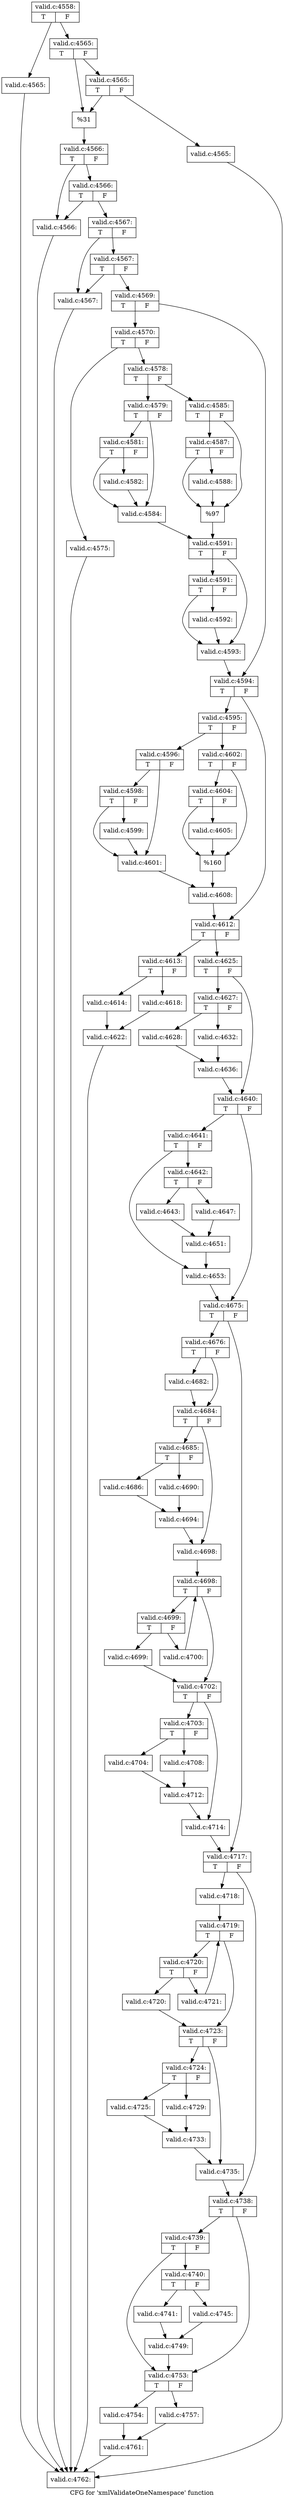 digraph "CFG for 'xmlValidateOneNamespace' function" {
	label="CFG for 'xmlValidateOneNamespace' function";

	Node0x55fa50e4dad0 [shape=record,label="{valid.c:4558:|{<s0>T|<s1>F}}"];
	Node0x55fa50e4dad0 -> Node0x55fa50e58630;
	Node0x55fa50e4dad0 -> Node0x55fa50e586d0;
	Node0x55fa50e58630 [shape=record,label="{valid.c:4565:}"];
	Node0x55fa50e58630 -> Node0x55fa50e653f0;
	Node0x55fa50e586d0 [shape=record,label="{valid.c:4565:|{<s0>T|<s1>F}}"];
	Node0x55fa50e586d0 -> Node0x55fa50e58a80;
	Node0x55fa50e586d0 -> Node0x55fa50e58a30;
	Node0x55fa50e58a80 [shape=record,label="{valid.c:4565:|{<s0>T|<s1>F}}"];
	Node0x55fa50e58a80 -> Node0x55fa50e589e0;
	Node0x55fa50e58a80 -> Node0x55fa50e58a30;
	Node0x55fa50e589e0 [shape=record,label="{valid.c:4565:}"];
	Node0x55fa50e589e0 -> Node0x55fa50e653f0;
	Node0x55fa50e58a30 [shape=record,label="{%31}"];
	Node0x55fa50e58a30 -> Node0x55fa50e58680;
	Node0x55fa50e58680 [shape=record,label="{valid.c:4566:|{<s0>T|<s1>F}}"];
	Node0x55fa50e58680 -> Node0x55fa50e59080;
	Node0x55fa50e58680 -> Node0x55fa50e59120;
	Node0x55fa50e59120 [shape=record,label="{valid.c:4566:|{<s0>T|<s1>F}}"];
	Node0x55fa50e59120 -> Node0x55fa50e59080;
	Node0x55fa50e59120 -> Node0x55fa50e590d0;
	Node0x55fa50e59080 [shape=record,label="{valid.c:4566:}"];
	Node0x55fa50e59080 -> Node0x55fa50e653f0;
	Node0x55fa50e590d0 [shape=record,label="{valid.c:4567:|{<s0>T|<s1>F}}"];
	Node0x55fa50e590d0 -> Node0x55fa50e598a0;
	Node0x55fa50e590d0 -> Node0x55fa50e59940;
	Node0x55fa50e59940 [shape=record,label="{valid.c:4567:|{<s0>T|<s1>F}}"];
	Node0x55fa50e59940 -> Node0x55fa50e598a0;
	Node0x55fa50e59940 -> Node0x55fa50e598f0;
	Node0x55fa50e598a0 [shape=record,label="{valid.c:4567:}"];
	Node0x55fa50e598a0 -> Node0x55fa50e653f0;
	Node0x55fa50e598f0 [shape=record,label="{valid.c:4569:|{<s0>T|<s1>F}}"];
	Node0x55fa50e598f0 -> Node0x55fa50e5a0c0;
	Node0x55fa50e598f0 -> Node0x55fa50e5a110;
	Node0x55fa50e5a0c0 [shape=record,label="{valid.c:4570:|{<s0>T|<s1>F}}"];
	Node0x55fa50e5a0c0 -> Node0x55fa50e5ae30;
	Node0x55fa50e5a0c0 -> Node0x55fa50e5ae80;
	Node0x55fa50e5ae30 [shape=record,label="{valid.c:4575:}"];
	Node0x55fa50e5ae30 -> Node0x55fa50e653f0;
	Node0x55fa50e5ae80 [shape=record,label="{valid.c:4578:|{<s0>T|<s1>F}}"];
	Node0x55fa50e5ae80 -> Node0x55fa50e5c740;
	Node0x55fa50e5ae80 -> Node0x55fa50e5c7e0;
	Node0x55fa50e5c740 [shape=record,label="{valid.c:4579:|{<s0>T|<s1>F}}"];
	Node0x55fa50e5c740 -> Node0x55fa50e5d360;
	Node0x55fa50e5c740 -> Node0x55fa50e5d310;
	Node0x55fa50e5d360 [shape=record,label="{valid.c:4581:|{<s0>T|<s1>F}}"];
	Node0x55fa50e5d360 -> Node0x55fa50e5d2c0;
	Node0x55fa50e5d360 -> Node0x55fa50e5d310;
	Node0x55fa50e5d2c0 [shape=record,label="{valid.c:4582:}"];
	Node0x55fa50e5d2c0 -> Node0x55fa50e5d310;
	Node0x55fa50e5d310 [shape=record,label="{valid.c:4584:}"];
	Node0x55fa50e5d310 -> Node0x55fa50e5c790;
	Node0x55fa50e5c7e0 [shape=record,label="{valid.c:4585:|{<s0>T|<s1>F}}"];
	Node0x55fa50e5c7e0 -> Node0x55fa50e5e710;
	Node0x55fa50e5c7e0 -> Node0x55fa50e5e6c0;
	Node0x55fa50e5e710 [shape=record,label="{valid.c:4587:|{<s0>T|<s1>F}}"];
	Node0x55fa50e5e710 -> Node0x55fa50e5e670;
	Node0x55fa50e5e710 -> Node0x55fa50e5e6c0;
	Node0x55fa50e5e670 [shape=record,label="{valid.c:4588:}"];
	Node0x55fa50e5e670 -> Node0x55fa50e5e6c0;
	Node0x55fa50e5e6c0 [shape=record,label="{%97}"];
	Node0x55fa50e5e6c0 -> Node0x55fa50e5c790;
	Node0x55fa50e5c790 [shape=record,label="{valid.c:4591:|{<s0>T|<s1>F}}"];
	Node0x55fa50e5c790 -> Node0x55fa50e5f430;
	Node0x55fa50e5c790 -> Node0x55fa50e5f3e0;
	Node0x55fa50e5f430 [shape=record,label="{valid.c:4591:|{<s0>T|<s1>F}}"];
	Node0x55fa50e5f430 -> Node0x55fa50e5f390;
	Node0x55fa50e5f430 -> Node0x55fa50e5f3e0;
	Node0x55fa50e5f390 [shape=record,label="{valid.c:4592:}"];
	Node0x55fa50e5f390 -> Node0x55fa50e5f3e0;
	Node0x55fa50e5f3e0 [shape=record,label="{valid.c:4593:}"];
	Node0x55fa50e5f3e0 -> Node0x55fa50e5a110;
	Node0x55fa50e5a110 [shape=record,label="{valid.c:4594:|{<s0>T|<s1>F}}"];
	Node0x55fa50e5a110 -> Node0x55fa50e5fee0;
	Node0x55fa50e5a110 -> Node0x55fa50e5ff30;
	Node0x55fa50e5fee0 [shape=record,label="{valid.c:4595:|{<s0>T|<s1>F}}"];
	Node0x55fa50e5fee0 -> Node0x55fa50e602f0;
	Node0x55fa50e5fee0 -> Node0x55fa50e60390;
	Node0x55fa50e602f0 [shape=record,label="{valid.c:4596:|{<s0>T|<s1>F}}"];
	Node0x55fa50e602f0 -> Node0x55fa50e60fe0;
	Node0x55fa50e602f0 -> Node0x55fa50e60f90;
	Node0x55fa50e60fe0 [shape=record,label="{valid.c:4598:|{<s0>T|<s1>F}}"];
	Node0x55fa50e60fe0 -> Node0x55fa50e60f40;
	Node0x55fa50e60fe0 -> Node0x55fa50e60f90;
	Node0x55fa50e60f40 [shape=record,label="{valid.c:4599:}"];
	Node0x55fa50e60f40 -> Node0x55fa50e60f90;
	Node0x55fa50e60f90 [shape=record,label="{valid.c:4601:}"];
	Node0x55fa50e60f90 -> Node0x55fa50e60340;
	Node0x55fa50e60390 [shape=record,label="{valid.c:4602:|{<s0>T|<s1>F}}"];
	Node0x55fa50e60390 -> Node0x55fa50e625f0;
	Node0x55fa50e60390 -> Node0x55fa50e625a0;
	Node0x55fa50e625f0 [shape=record,label="{valid.c:4604:|{<s0>T|<s1>F}}"];
	Node0x55fa50e625f0 -> Node0x55fa50e62550;
	Node0x55fa50e625f0 -> Node0x55fa50e625a0;
	Node0x55fa50e62550 [shape=record,label="{valid.c:4605:}"];
	Node0x55fa50e62550 -> Node0x55fa50e625a0;
	Node0x55fa50e625a0 [shape=record,label="{%160}"];
	Node0x55fa50e625a0 -> Node0x55fa50e60340;
	Node0x55fa50e60340 [shape=record,label="{valid.c:4608:}"];
	Node0x55fa50e60340 -> Node0x55fa50e5ff30;
	Node0x55fa50e5ff30 [shape=record,label="{valid.c:4612:|{<s0>T|<s1>F}}"];
	Node0x55fa50e5ff30 -> Node0x55fa50e63490;
	Node0x55fa50e5ff30 -> Node0x55fa50e634e0;
	Node0x55fa50e63490 [shape=record,label="{valid.c:4613:|{<s0>T|<s1>F}}"];
	Node0x55fa50e63490 -> Node0x55fa50e638a0;
	Node0x55fa50e63490 -> Node0x55fa50e63940;
	Node0x55fa50e638a0 [shape=record,label="{valid.c:4614:}"];
	Node0x55fa50e638a0 -> Node0x55fa50e638f0;
	Node0x55fa50e63940 [shape=record,label="{valid.c:4618:}"];
	Node0x55fa50e63940 -> Node0x55fa50e638f0;
	Node0x55fa50e638f0 [shape=record,label="{valid.c:4622:}"];
	Node0x55fa50e638f0 -> Node0x55fa50e653f0;
	Node0x55fa50e634e0 [shape=record,label="{valid.c:4625:|{<s0>T|<s1>F}}"];
	Node0x55fa50e634e0 -> Node0x55fa50e661a0;
	Node0x55fa50e634e0 -> Node0x55fa50e661f0;
	Node0x55fa50e661a0 [shape=record,label="{valid.c:4627:|{<s0>T|<s1>F}}"];
	Node0x55fa50e661a0 -> Node0x55fa50e665b0;
	Node0x55fa50e661a0 -> Node0x55fa50e66650;
	Node0x55fa50e665b0 [shape=record,label="{valid.c:4628:}"];
	Node0x55fa50e665b0 -> Node0x55fa50e66600;
	Node0x55fa50e66650 [shape=record,label="{valid.c:4632:}"];
	Node0x55fa50e66650 -> Node0x55fa50e66600;
	Node0x55fa50e66600 [shape=record,label="{valid.c:4636:}"];
	Node0x55fa50e66600 -> Node0x55fa50e661f0;
	Node0x55fa50e661f0 [shape=record,label="{valid.c:4640:|{<s0>T|<s1>F}}"];
	Node0x55fa50e661f0 -> Node0x55fa50e67d90;
	Node0x55fa50e661f0 -> Node0x55fa50e67de0;
	Node0x55fa50e67d90 [shape=record,label="{valid.c:4641:|{<s0>T|<s1>F}}"];
	Node0x55fa50e67d90 -> Node0x55fa50e68320;
	Node0x55fa50e67d90 -> Node0x55fa50e682d0;
	Node0x55fa50e682d0 [shape=record,label="{valid.c:4642:|{<s0>T|<s1>F}}"];
	Node0x55fa50e682d0 -> Node0x55fa50e68850;
	Node0x55fa50e682d0 -> Node0x55fa50e688f0;
	Node0x55fa50e68850 [shape=record,label="{valid.c:4643:}"];
	Node0x55fa50e68850 -> Node0x55fa50e688a0;
	Node0x55fa50e688f0 [shape=record,label="{valid.c:4647:}"];
	Node0x55fa50e688f0 -> Node0x55fa50e688a0;
	Node0x55fa50e688a0 [shape=record,label="{valid.c:4651:}"];
	Node0x55fa50e688a0 -> Node0x55fa50e68320;
	Node0x55fa50e68320 [shape=record,label="{valid.c:4653:}"];
	Node0x55fa50e68320 -> Node0x55fa50e67de0;
	Node0x55fa50e67de0 [shape=record,label="{valid.c:4675:|{<s0>T|<s1>F}}"];
	Node0x55fa50e67de0 -> Node0x55fa50e6a520;
	Node0x55fa50e67de0 -> Node0x55fa50e6a570;
	Node0x55fa50e6a520 [shape=record,label="{valid.c:4676:|{<s0>T|<s1>F}}"];
	Node0x55fa50e6a520 -> Node0x55fa50e6b550;
	Node0x55fa50e6a520 -> Node0x55fa50e6b5a0;
	Node0x55fa50e6b550 [shape=record,label="{valid.c:4682:}"];
	Node0x55fa50e6b550 -> Node0x55fa50e6b5a0;
	Node0x55fa50e6b5a0 [shape=record,label="{valid.c:4684:|{<s0>T|<s1>F}}"];
	Node0x55fa50e6b5a0 -> Node0x55fa50e6bd20;
	Node0x55fa50e6b5a0 -> Node0x55fa50e6bd70;
	Node0x55fa50e6bd20 [shape=record,label="{valid.c:4685:|{<s0>T|<s1>F}}"];
	Node0x55fa50e6bd20 -> Node0x55fa50e6c130;
	Node0x55fa50e6bd20 -> Node0x55fa50e6c1d0;
	Node0x55fa50e6c130 [shape=record,label="{valid.c:4686:}"];
	Node0x55fa50e6c130 -> Node0x55fa50e6c180;
	Node0x55fa50e6c1d0 [shape=record,label="{valid.c:4690:}"];
	Node0x55fa50e6c1d0 -> Node0x55fa50e6c180;
	Node0x55fa50e6c180 [shape=record,label="{valid.c:4694:}"];
	Node0x55fa50e6c180 -> Node0x55fa50e6bd70;
	Node0x55fa50e6bd70 [shape=record,label="{valid.c:4698:}"];
	Node0x55fa50e6bd70 -> Node0x55fa50e6d9b0;
	Node0x55fa50e6d9b0 [shape=record,label="{valid.c:4698:|{<s0>T|<s1>F}}"];
	Node0x55fa50e6d9b0 -> Node0x55fa50e6ddb0;
	Node0x55fa50e6d9b0 -> Node0x55fa50e6dbd0;
	Node0x55fa50e6ddb0 [shape=record,label="{valid.c:4699:|{<s0>T|<s1>F}}"];
	Node0x55fa50e6ddb0 -> Node0x55fa50e6ded0;
	Node0x55fa50e6ddb0 -> Node0x55fa50e6df20;
	Node0x55fa50e6ded0 [shape=record,label="{valid.c:4699:}"];
	Node0x55fa50e6ded0 -> Node0x55fa50e6dbd0;
	Node0x55fa50e6df20 [shape=record,label="{valid.c:4700:}"];
	Node0x55fa50e6df20 -> Node0x55fa50e6d9b0;
	Node0x55fa50e6dbd0 [shape=record,label="{valid.c:4702:|{<s0>T|<s1>F}}"];
	Node0x55fa50e6dbd0 -> Node0x55fa50e6e780;
	Node0x55fa50e6dbd0 -> Node0x55fa50e6e7d0;
	Node0x55fa50e6e780 [shape=record,label="{valid.c:4703:|{<s0>T|<s1>F}}"];
	Node0x55fa50e6e780 -> Node0x55fa50e6eb90;
	Node0x55fa50e6e780 -> Node0x55fa50e6ec30;
	Node0x55fa50e6eb90 [shape=record,label="{valid.c:4704:}"];
	Node0x55fa50e6eb90 -> Node0x55fa50e6ebe0;
	Node0x55fa50e6ec30 [shape=record,label="{valid.c:4708:}"];
	Node0x55fa50e6ec30 -> Node0x55fa50e6ebe0;
	Node0x55fa50e6ebe0 [shape=record,label="{valid.c:4712:}"];
	Node0x55fa50e6ebe0 -> Node0x55fa50e6e7d0;
	Node0x55fa50e6e7d0 [shape=record,label="{valid.c:4714:}"];
	Node0x55fa50e6e7d0 -> Node0x55fa50e6a570;
	Node0x55fa50e6a570 [shape=record,label="{valid.c:4717:|{<s0>T|<s1>F}}"];
	Node0x55fa50e6a570 -> Node0x55fa50e709a0;
	Node0x55fa50e6a570 -> Node0x55fa50e709f0;
	Node0x55fa50e709a0 [shape=record,label="{valid.c:4718:}"];
	Node0x55fa50e709a0 -> Node0x55fa50e71290;
	Node0x55fa50e71290 [shape=record,label="{valid.c:4719:|{<s0>T|<s1>F}}"];
	Node0x55fa50e71290 -> Node0x55fa50e71690;
	Node0x55fa50e71290 -> Node0x55fa50e714b0;
	Node0x55fa50e71690 [shape=record,label="{valid.c:4720:|{<s0>T|<s1>F}}"];
	Node0x55fa50e71690 -> Node0x55fa50e71840;
	Node0x55fa50e71690 -> Node0x55fa50e71890;
	Node0x55fa50e71840 [shape=record,label="{valid.c:4720:}"];
	Node0x55fa50e71840 -> Node0x55fa50e714b0;
	Node0x55fa50e71890 [shape=record,label="{valid.c:4721:}"];
	Node0x55fa50e71890 -> Node0x55fa50e71290;
	Node0x55fa50e714b0 [shape=record,label="{valid.c:4723:|{<s0>T|<s1>F}}"];
	Node0x55fa50e714b0 -> Node0x55fa50e720f0;
	Node0x55fa50e714b0 -> Node0x55fa50e72140;
	Node0x55fa50e720f0 [shape=record,label="{valid.c:4724:|{<s0>T|<s1>F}}"];
	Node0x55fa50e720f0 -> Node0x55fa50e72500;
	Node0x55fa50e720f0 -> Node0x55fa50e725a0;
	Node0x55fa50e72500 [shape=record,label="{valid.c:4725:}"];
	Node0x55fa50e72500 -> Node0x55fa50e72550;
	Node0x55fa50e725a0 [shape=record,label="{valid.c:4729:}"];
	Node0x55fa50e725a0 -> Node0x55fa50e72550;
	Node0x55fa50e72550 [shape=record,label="{valid.c:4733:}"];
	Node0x55fa50e72550 -> Node0x55fa50e72140;
	Node0x55fa50e72140 [shape=record,label="{valid.c:4735:}"];
	Node0x55fa50e72140 -> Node0x55fa50e709f0;
	Node0x55fa50e709f0 [shape=record,label="{valid.c:4738:|{<s0>T|<s1>F}}"];
	Node0x55fa50e709f0 -> Node0x55fa50e74dd0;
	Node0x55fa50e709f0 -> Node0x55fa50e74d80;
	Node0x55fa50e74dd0 [shape=record,label="{valid.c:4739:|{<s0>T|<s1>F}}"];
	Node0x55fa50e74dd0 -> Node0x55fa50e74d80;
	Node0x55fa50e74dd0 -> Node0x55fa50e74d30;
	Node0x55fa50e74d30 [shape=record,label="{valid.c:4740:|{<s0>T|<s1>F}}"];
	Node0x55fa50e74d30 -> Node0x55fa50e75630;
	Node0x55fa50e74d30 -> Node0x55fa50e756d0;
	Node0x55fa50e75630 [shape=record,label="{valid.c:4741:}"];
	Node0x55fa50e75630 -> Node0x55fa50e75680;
	Node0x55fa50e756d0 [shape=record,label="{valid.c:4745:}"];
	Node0x55fa50e756d0 -> Node0x55fa50e75680;
	Node0x55fa50e75680 [shape=record,label="{valid.c:4749:}"];
	Node0x55fa50e75680 -> Node0x55fa50e74d80;
	Node0x55fa50e74d80 [shape=record,label="{valid.c:4753:|{<s0>T|<s1>F}}"];
	Node0x55fa50e74d80 -> Node0x55fa50e771a0;
	Node0x55fa50e74d80 -> Node0x55fa50e77240;
	Node0x55fa50e771a0 [shape=record,label="{valid.c:4754:}"];
	Node0x55fa50e771a0 -> Node0x55fa50e771f0;
	Node0x55fa50e77240 [shape=record,label="{valid.c:4757:}"];
	Node0x55fa50e77240 -> Node0x55fa50e771f0;
	Node0x55fa50e771f0 [shape=record,label="{valid.c:4761:}"];
	Node0x55fa50e771f0 -> Node0x55fa50e653f0;
	Node0x55fa50e653f0 [shape=record,label="{valid.c:4762:}"];
}
